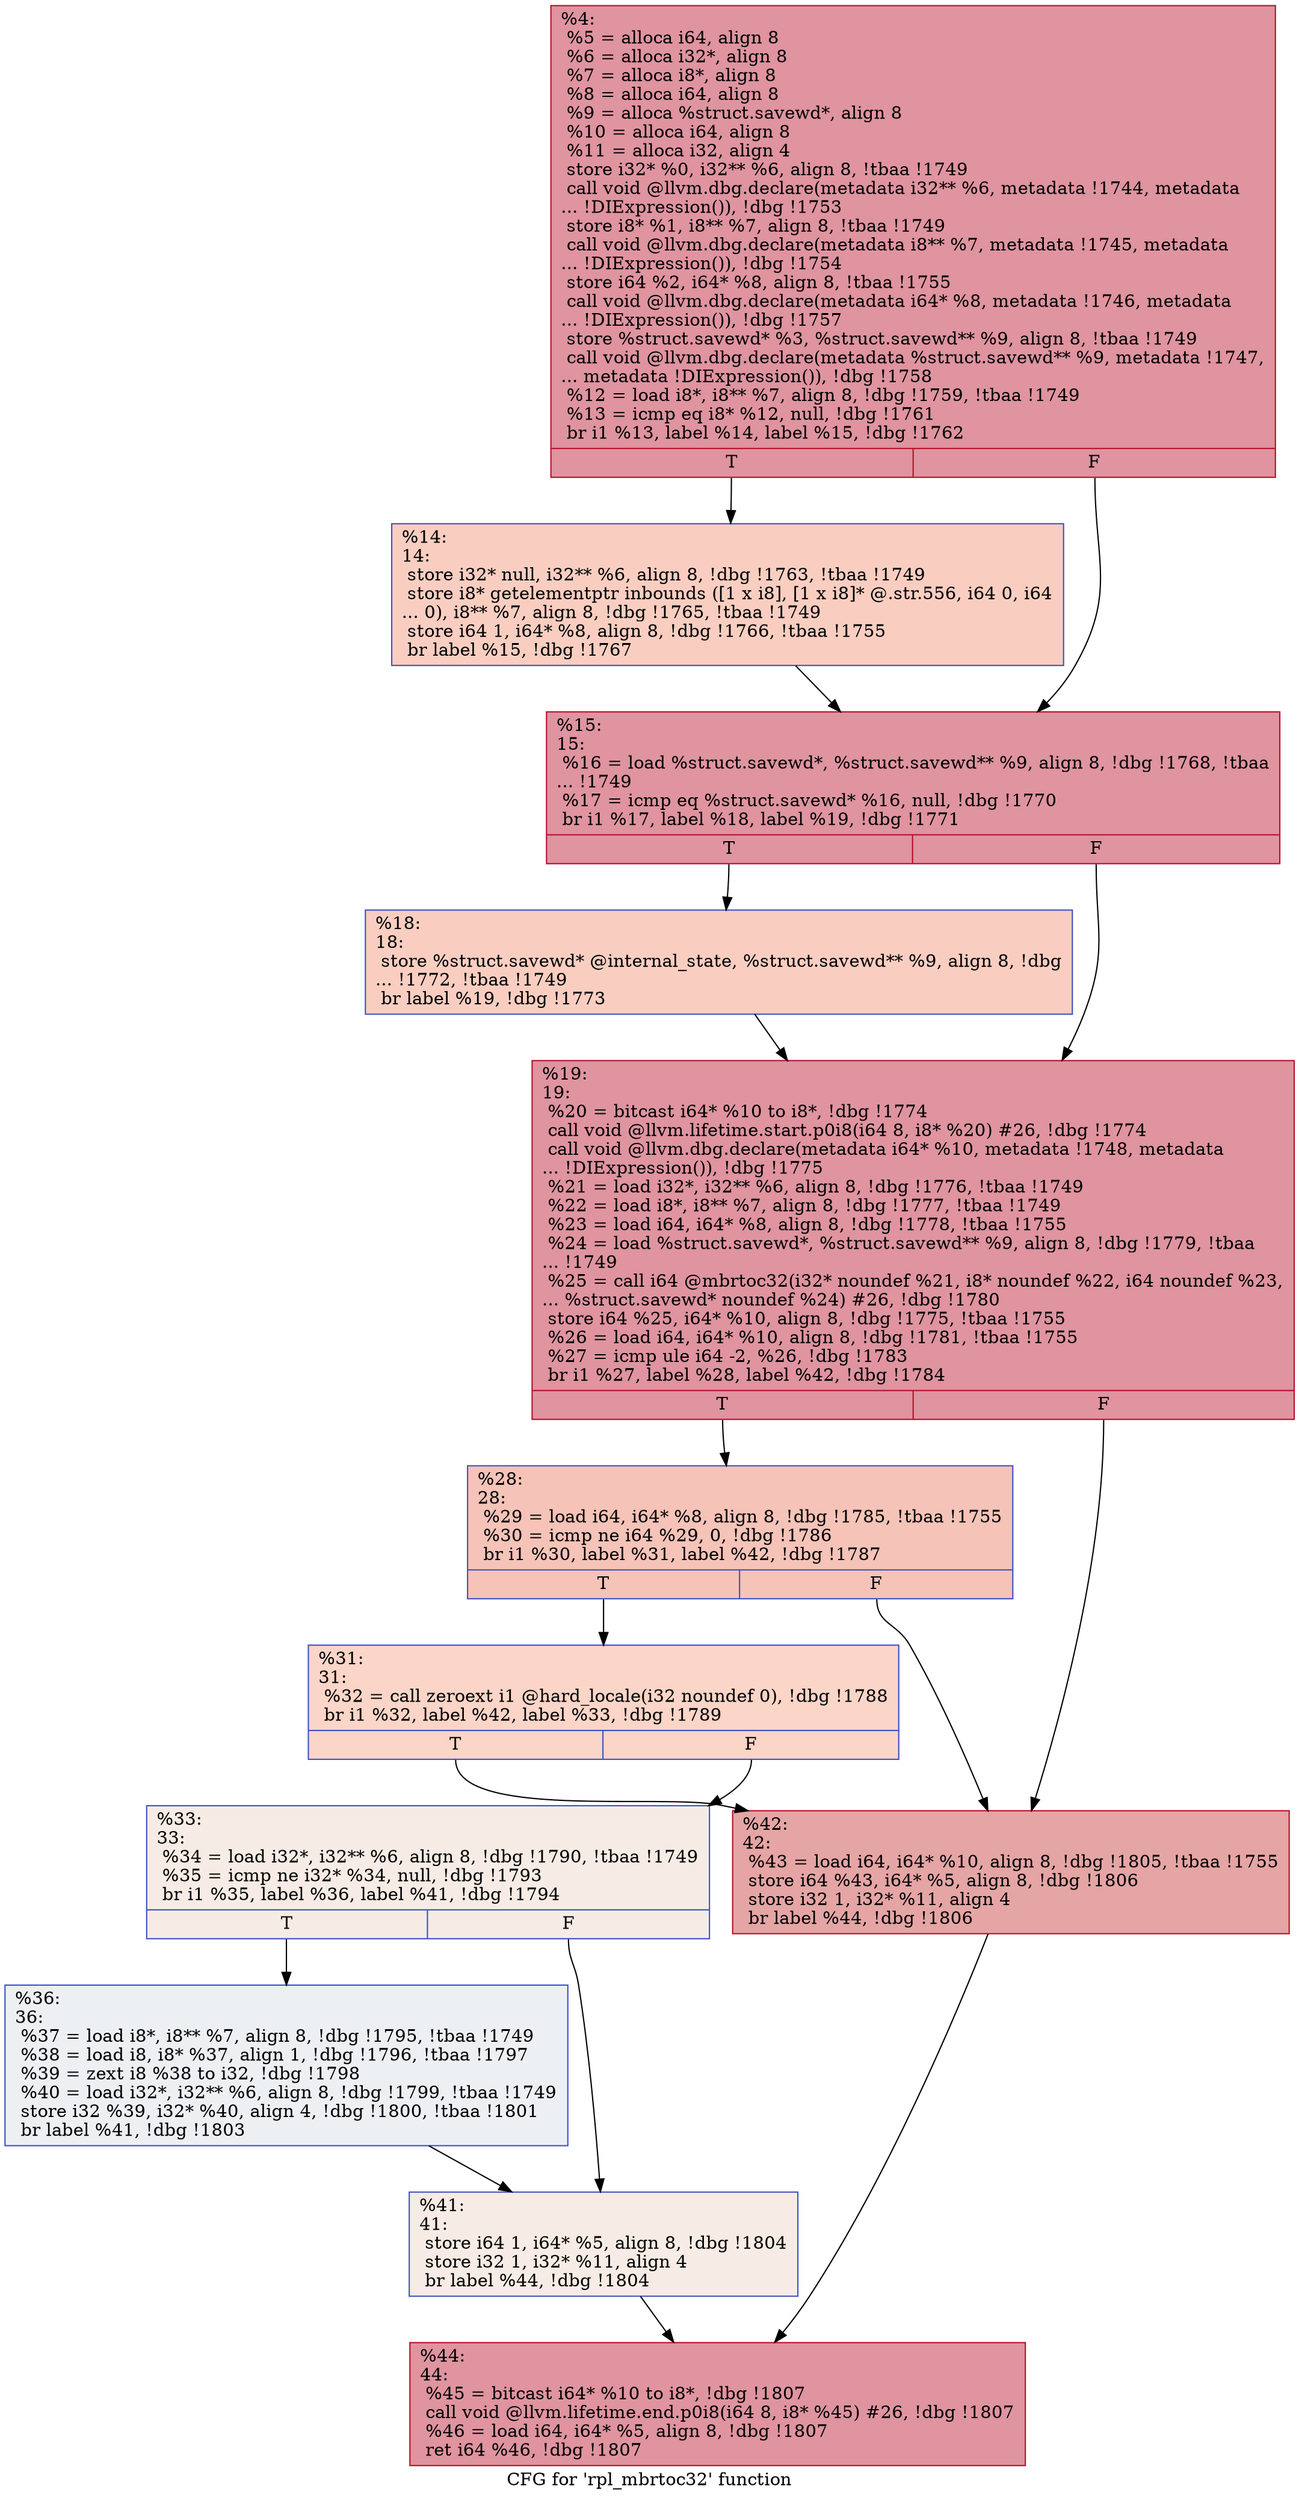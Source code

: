 digraph "CFG for 'rpl_mbrtoc32' function" {
	label="CFG for 'rpl_mbrtoc32' function";

	Node0x1c971d0 [shape=record,color="#b70d28ff", style=filled, fillcolor="#b70d2870",label="{%4:\l  %5 = alloca i64, align 8\l  %6 = alloca i32*, align 8\l  %7 = alloca i8*, align 8\l  %8 = alloca i64, align 8\l  %9 = alloca %struct.savewd*, align 8\l  %10 = alloca i64, align 8\l  %11 = alloca i32, align 4\l  store i32* %0, i32** %6, align 8, !tbaa !1749\l  call void @llvm.dbg.declare(metadata i32** %6, metadata !1744, metadata\l... !DIExpression()), !dbg !1753\l  store i8* %1, i8** %7, align 8, !tbaa !1749\l  call void @llvm.dbg.declare(metadata i8** %7, metadata !1745, metadata\l... !DIExpression()), !dbg !1754\l  store i64 %2, i64* %8, align 8, !tbaa !1755\l  call void @llvm.dbg.declare(metadata i64* %8, metadata !1746, metadata\l... !DIExpression()), !dbg !1757\l  store %struct.savewd* %3, %struct.savewd** %9, align 8, !tbaa !1749\l  call void @llvm.dbg.declare(metadata %struct.savewd** %9, metadata !1747,\l... metadata !DIExpression()), !dbg !1758\l  %12 = load i8*, i8** %7, align 8, !dbg !1759, !tbaa !1749\l  %13 = icmp eq i8* %12, null, !dbg !1761\l  br i1 %13, label %14, label %15, !dbg !1762\l|{<s0>T|<s1>F}}"];
	Node0x1c971d0:s0 -> Node0x1c996f0;
	Node0x1c971d0:s1 -> Node0x1c99740;
	Node0x1c996f0 [shape=record,color="#3d50c3ff", style=filled, fillcolor="#f2907270",label="{%14:\l14:                                               \l  store i32* null, i32** %6, align 8, !dbg !1763, !tbaa !1749\l  store i8* getelementptr inbounds ([1 x i8], [1 x i8]* @.str.556, i64 0, i64\l... 0), i8** %7, align 8, !dbg !1765, !tbaa !1749\l  store i64 1, i64* %8, align 8, !dbg !1766, !tbaa !1755\l  br label %15, !dbg !1767\l}"];
	Node0x1c996f0 -> Node0x1c99740;
	Node0x1c99740 [shape=record,color="#b70d28ff", style=filled, fillcolor="#b70d2870",label="{%15:\l15:                                               \l  %16 = load %struct.savewd*, %struct.savewd** %9, align 8, !dbg !1768, !tbaa\l... !1749\l  %17 = icmp eq %struct.savewd* %16, null, !dbg !1770\l  br i1 %17, label %18, label %19, !dbg !1771\l|{<s0>T|<s1>F}}"];
	Node0x1c99740:s0 -> Node0x1c99790;
	Node0x1c99740:s1 -> Node0x1c997e0;
	Node0x1c99790 [shape=record,color="#3d50c3ff", style=filled, fillcolor="#f2907270",label="{%18:\l18:                                               \l  store %struct.savewd* @internal_state, %struct.savewd** %9, align 8, !dbg\l... !1772, !tbaa !1749\l  br label %19, !dbg !1773\l}"];
	Node0x1c99790 -> Node0x1c997e0;
	Node0x1c997e0 [shape=record,color="#b70d28ff", style=filled, fillcolor="#b70d2870",label="{%19:\l19:                                               \l  %20 = bitcast i64* %10 to i8*, !dbg !1774\l  call void @llvm.lifetime.start.p0i8(i64 8, i8* %20) #26, !dbg !1774\l  call void @llvm.dbg.declare(metadata i64* %10, metadata !1748, metadata\l... !DIExpression()), !dbg !1775\l  %21 = load i32*, i32** %6, align 8, !dbg !1776, !tbaa !1749\l  %22 = load i8*, i8** %7, align 8, !dbg !1777, !tbaa !1749\l  %23 = load i64, i64* %8, align 8, !dbg !1778, !tbaa !1755\l  %24 = load %struct.savewd*, %struct.savewd** %9, align 8, !dbg !1779, !tbaa\l... !1749\l  %25 = call i64 @mbrtoc32(i32* noundef %21, i8* noundef %22, i64 noundef %23,\l... %struct.savewd* noundef %24) #26, !dbg !1780\l  store i64 %25, i64* %10, align 8, !dbg !1775, !tbaa !1755\l  %26 = load i64, i64* %10, align 8, !dbg !1781, !tbaa !1755\l  %27 = icmp ule i64 -2, %26, !dbg !1783\l  br i1 %27, label %28, label %42, !dbg !1784\l|{<s0>T|<s1>F}}"];
	Node0x1c997e0:s0 -> Node0x1c99830;
	Node0x1c997e0:s1 -> Node0x1c999c0;
	Node0x1c99830 [shape=record,color="#3d50c3ff", style=filled, fillcolor="#e8765c70",label="{%28:\l28:                                               \l  %29 = load i64, i64* %8, align 8, !dbg !1785, !tbaa !1755\l  %30 = icmp ne i64 %29, 0, !dbg !1786\l  br i1 %30, label %31, label %42, !dbg !1787\l|{<s0>T|<s1>F}}"];
	Node0x1c99830:s0 -> Node0x1c99880;
	Node0x1c99830:s1 -> Node0x1c999c0;
	Node0x1c99880 [shape=record,color="#3d50c3ff", style=filled, fillcolor="#f5a08170",label="{%31:\l31:                                               \l  %32 = call zeroext i1 @hard_locale(i32 noundef 0), !dbg !1788\l  br i1 %32, label %42, label %33, !dbg !1789\l|{<s0>T|<s1>F}}"];
	Node0x1c99880:s0 -> Node0x1c999c0;
	Node0x1c99880:s1 -> Node0x1c998d0;
	Node0x1c998d0 [shape=record,color="#3d50c3ff", style=filled, fillcolor="#ecd3c570",label="{%33:\l33:                                               \l  %34 = load i32*, i32** %6, align 8, !dbg !1790, !tbaa !1749\l  %35 = icmp ne i32* %34, null, !dbg !1793\l  br i1 %35, label %36, label %41, !dbg !1794\l|{<s0>T|<s1>F}}"];
	Node0x1c998d0:s0 -> Node0x1c99920;
	Node0x1c998d0:s1 -> Node0x1c99970;
	Node0x1c99920 [shape=record,color="#3d50c3ff", style=filled, fillcolor="#d6dce470",label="{%36:\l36:                                               \l  %37 = load i8*, i8** %7, align 8, !dbg !1795, !tbaa !1749\l  %38 = load i8, i8* %37, align 1, !dbg !1796, !tbaa !1797\l  %39 = zext i8 %38 to i32, !dbg !1798\l  %40 = load i32*, i32** %6, align 8, !dbg !1799, !tbaa !1749\l  store i32 %39, i32* %40, align 4, !dbg !1800, !tbaa !1801\l  br label %41, !dbg !1803\l}"];
	Node0x1c99920 -> Node0x1c99970;
	Node0x1c99970 [shape=record,color="#3d50c3ff", style=filled, fillcolor="#ecd3c570",label="{%41:\l41:                                               \l  store i64 1, i64* %5, align 8, !dbg !1804\l  store i32 1, i32* %11, align 4\l  br label %44, !dbg !1804\l}"];
	Node0x1c99970 -> Node0x1c99a10;
	Node0x1c999c0 [shape=record,color="#b70d28ff", style=filled, fillcolor="#c5333470",label="{%42:\l42:                                               \l  %43 = load i64, i64* %10, align 8, !dbg !1805, !tbaa !1755\l  store i64 %43, i64* %5, align 8, !dbg !1806\l  store i32 1, i32* %11, align 4\l  br label %44, !dbg !1806\l}"];
	Node0x1c999c0 -> Node0x1c99a10;
	Node0x1c99a10 [shape=record,color="#b70d28ff", style=filled, fillcolor="#b70d2870",label="{%44:\l44:                                               \l  %45 = bitcast i64* %10 to i8*, !dbg !1807\l  call void @llvm.lifetime.end.p0i8(i64 8, i8* %45) #26, !dbg !1807\l  %46 = load i64, i64* %5, align 8, !dbg !1807\l  ret i64 %46, !dbg !1807\l}"];
}
